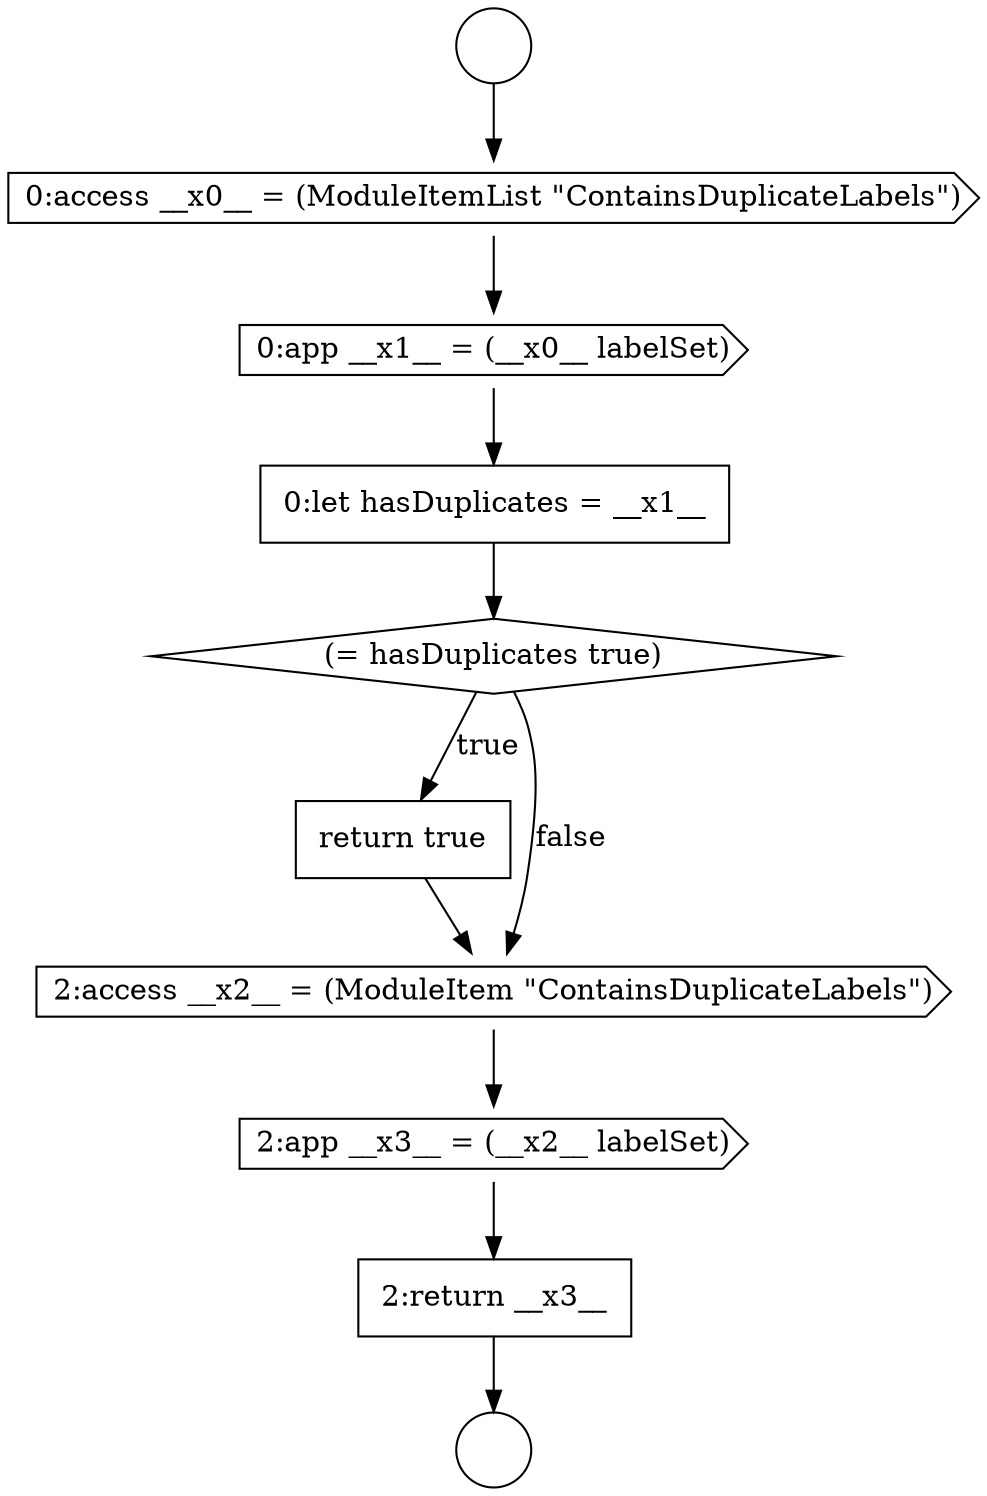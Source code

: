 digraph {
  node9704 [shape=circle label=" " color="black" fillcolor="white" style=filled]
  node9708 [shape=diamond, label=<<font color="black">(= hasDuplicates true)</font>> color="black" fillcolor="white" style=filled]
  node9712 [shape=none, margin=0, label=<<font color="black">
    <table border="0" cellborder="1" cellspacing="0" cellpadding="10">
      <tr><td align="left">2:return __x3__</td></tr>
    </table>
  </font>> color="black" fillcolor="white" style=filled]
  node9703 [shape=circle label=" " color="black" fillcolor="white" style=filled]
  node9705 [shape=cds, label=<<font color="black">0:access __x0__ = (ModuleItemList &quot;ContainsDuplicateLabels&quot;)</font>> color="black" fillcolor="white" style=filled]
  node9709 [shape=none, margin=0, label=<<font color="black">
    <table border="0" cellborder="1" cellspacing="0" cellpadding="10">
      <tr><td align="left">return true</td></tr>
    </table>
  </font>> color="black" fillcolor="white" style=filled]
  node9706 [shape=cds, label=<<font color="black">0:app __x1__ = (__x0__ labelSet)</font>> color="black" fillcolor="white" style=filled]
  node9710 [shape=cds, label=<<font color="black">2:access __x2__ = (ModuleItem &quot;ContainsDuplicateLabels&quot;)</font>> color="black" fillcolor="white" style=filled]
  node9707 [shape=none, margin=0, label=<<font color="black">
    <table border="0" cellborder="1" cellspacing="0" cellpadding="10">
      <tr><td align="left">0:let hasDuplicates = __x1__</td></tr>
    </table>
  </font>> color="black" fillcolor="white" style=filled]
  node9711 [shape=cds, label=<<font color="black">2:app __x3__ = (__x2__ labelSet)</font>> color="black" fillcolor="white" style=filled]
  node9703 -> node9705 [ color="black"]
  node9708 -> node9709 [label=<<font color="black">true</font>> color="black"]
  node9708 -> node9710 [label=<<font color="black">false</font>> color="black"]
  node9711 -> node9712 [ color="black"]
  node9709 -> node9710 [ color="black"]
  node9707 -> node9708 [ color="black"]
  node9706 -> node9707 [ color="black"]
  node9710 -> node9711 [ color="black"]
  node9705 -> node9706 [ color="black"]
  node9712 -> node9704 [ color="black"]
}
